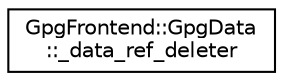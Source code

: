 digraph "Graphical Class Hierarchy"
{
 // INTERACTIVE_SVG=YES
 // LATEX_PDF_SIZE
  edge [fontname="Helvetica",fontsize="10",labelfontname="Helvetica",labelfontsize="10"];
  node [fontname="Helvetica",fontsize="10",shape=record];
  rankdir="LR";
  Node0 [label="GpgFrontend::GpgData\l::_data_ref_deleter",height=0.2,width=0.4,color="black", fillcolor="white", style="filled",URL="$structGpgFrontend_1_1GpgData_1_1__data__ref__deleter.html",tooltip=" "];
}
